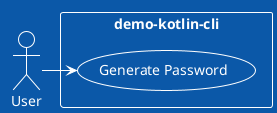 @startuml UseCase
!theme amiga
actor "User" as user

rectangle demo-kotlin-cli {
  usecase "Generate Password" as generatePassword
}

user -> generatePassword
@enduml